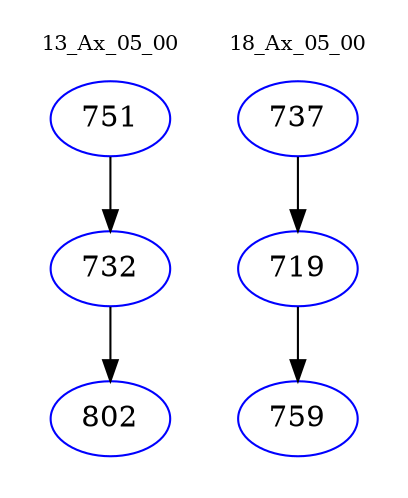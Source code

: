 digraph{
subgraph cluster_0 {
color = white
label = "13_Ax_05_00";
fontsize=10;
T0_751 [label="751", color="blue"]
T0_751 -> T0_732 [color="black"]
T0_732 [label="732", color="blue"]
T0_732 -> T0_802 [color="black"]
T0_802 [label="802", color="blue"]
}
subgraph cluster_1 {
color = white
label = "18_Ax_05_00";
fontsize=10;
T1_737 [label="737", color="blue"]
T1_737 -> T1_719 [color="black"]
T1_719 [label="719", color="blue"]
T1_719 -> T1_759 [color="black"]
T1_759 [label="759", color="blue"]
}
}
